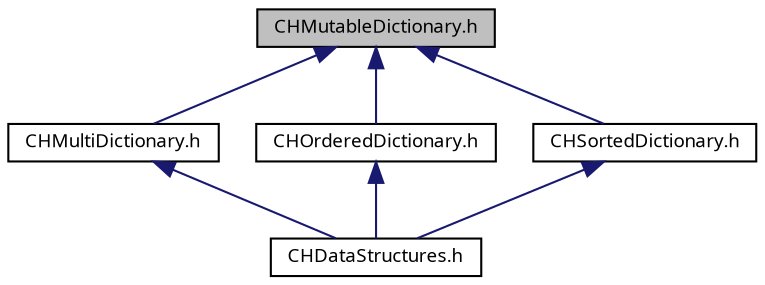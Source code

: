 digraph "CHMutableDictionary.h"
{
  bgcolor="transparent";
  edge [fontname="LucidaGrande",fontsize="9",labelfontname="LucidaGrande",labelfontsize="9"];
  node [fontname="LucidaGrande",fontsize="9",shape=record];
  Node1 [label="CHMutableDictionary.h",height=0.2,width=0.4,color="black", fillcolor="grey75", style="filled" fontcolor="black"];
  Node1 -> Node2 [dir="back",color="midnightblue",fontsize="9",style="solid",fontname="LucidaGrande"];
  Node2 [label="CHMultiDictionary.h",height=0.2,width=0.4,color="black",URL="$_c_h_multi_dictionary_8h.html",tooltip="A multimap in which multiple values may be associated with a given key."];
  Node2 -> Node3 [dir="back",color="midnightblue",fontsize="9",style="solid",fontname="LucidaGrande"];
  Node3 [label="CHDataStructures.h",height=0.2,width=0.4,color="black",URL="$_c_h_data_structures_8h.html",tooltip="An umbrella header which imports all the public header files for the framework."];
  Node1 -> Node4 [dir="back",color="midnightblue",fontsize="9",style="solid",fontname="LucidaGrande"];
  Node4 [label="CHOrderedDictionary.h",height=0.2,width=0.4,color="black",URL="$_c_h_ordered_dictionary_8h.html",tooltip="A dictionary which enumerates keys in the order in which they are inserted."];
  Node4 -> Node3 [dir="back",color="midnightblue",fontsize="9",style="solid",fontname="LucidaGrande"];
  Node1 -> Node5 [dir="back",color="midnightblue",fontsize="9",style="solid",fontname="LucidaGrande"];
  Node5 [label="CHSortedDictionary.h",height=0.2,width=0.4,color="black",URL="$_c_h_sorted_dictionary_8h.html",tooltip="A dictionary which enumerates keys according to their natural sorted order."];
  Node5 -> Node3 [dir="back",color="midnightblue",fontsize="9",style="solid",fontname="LucidaGrande"];
}
